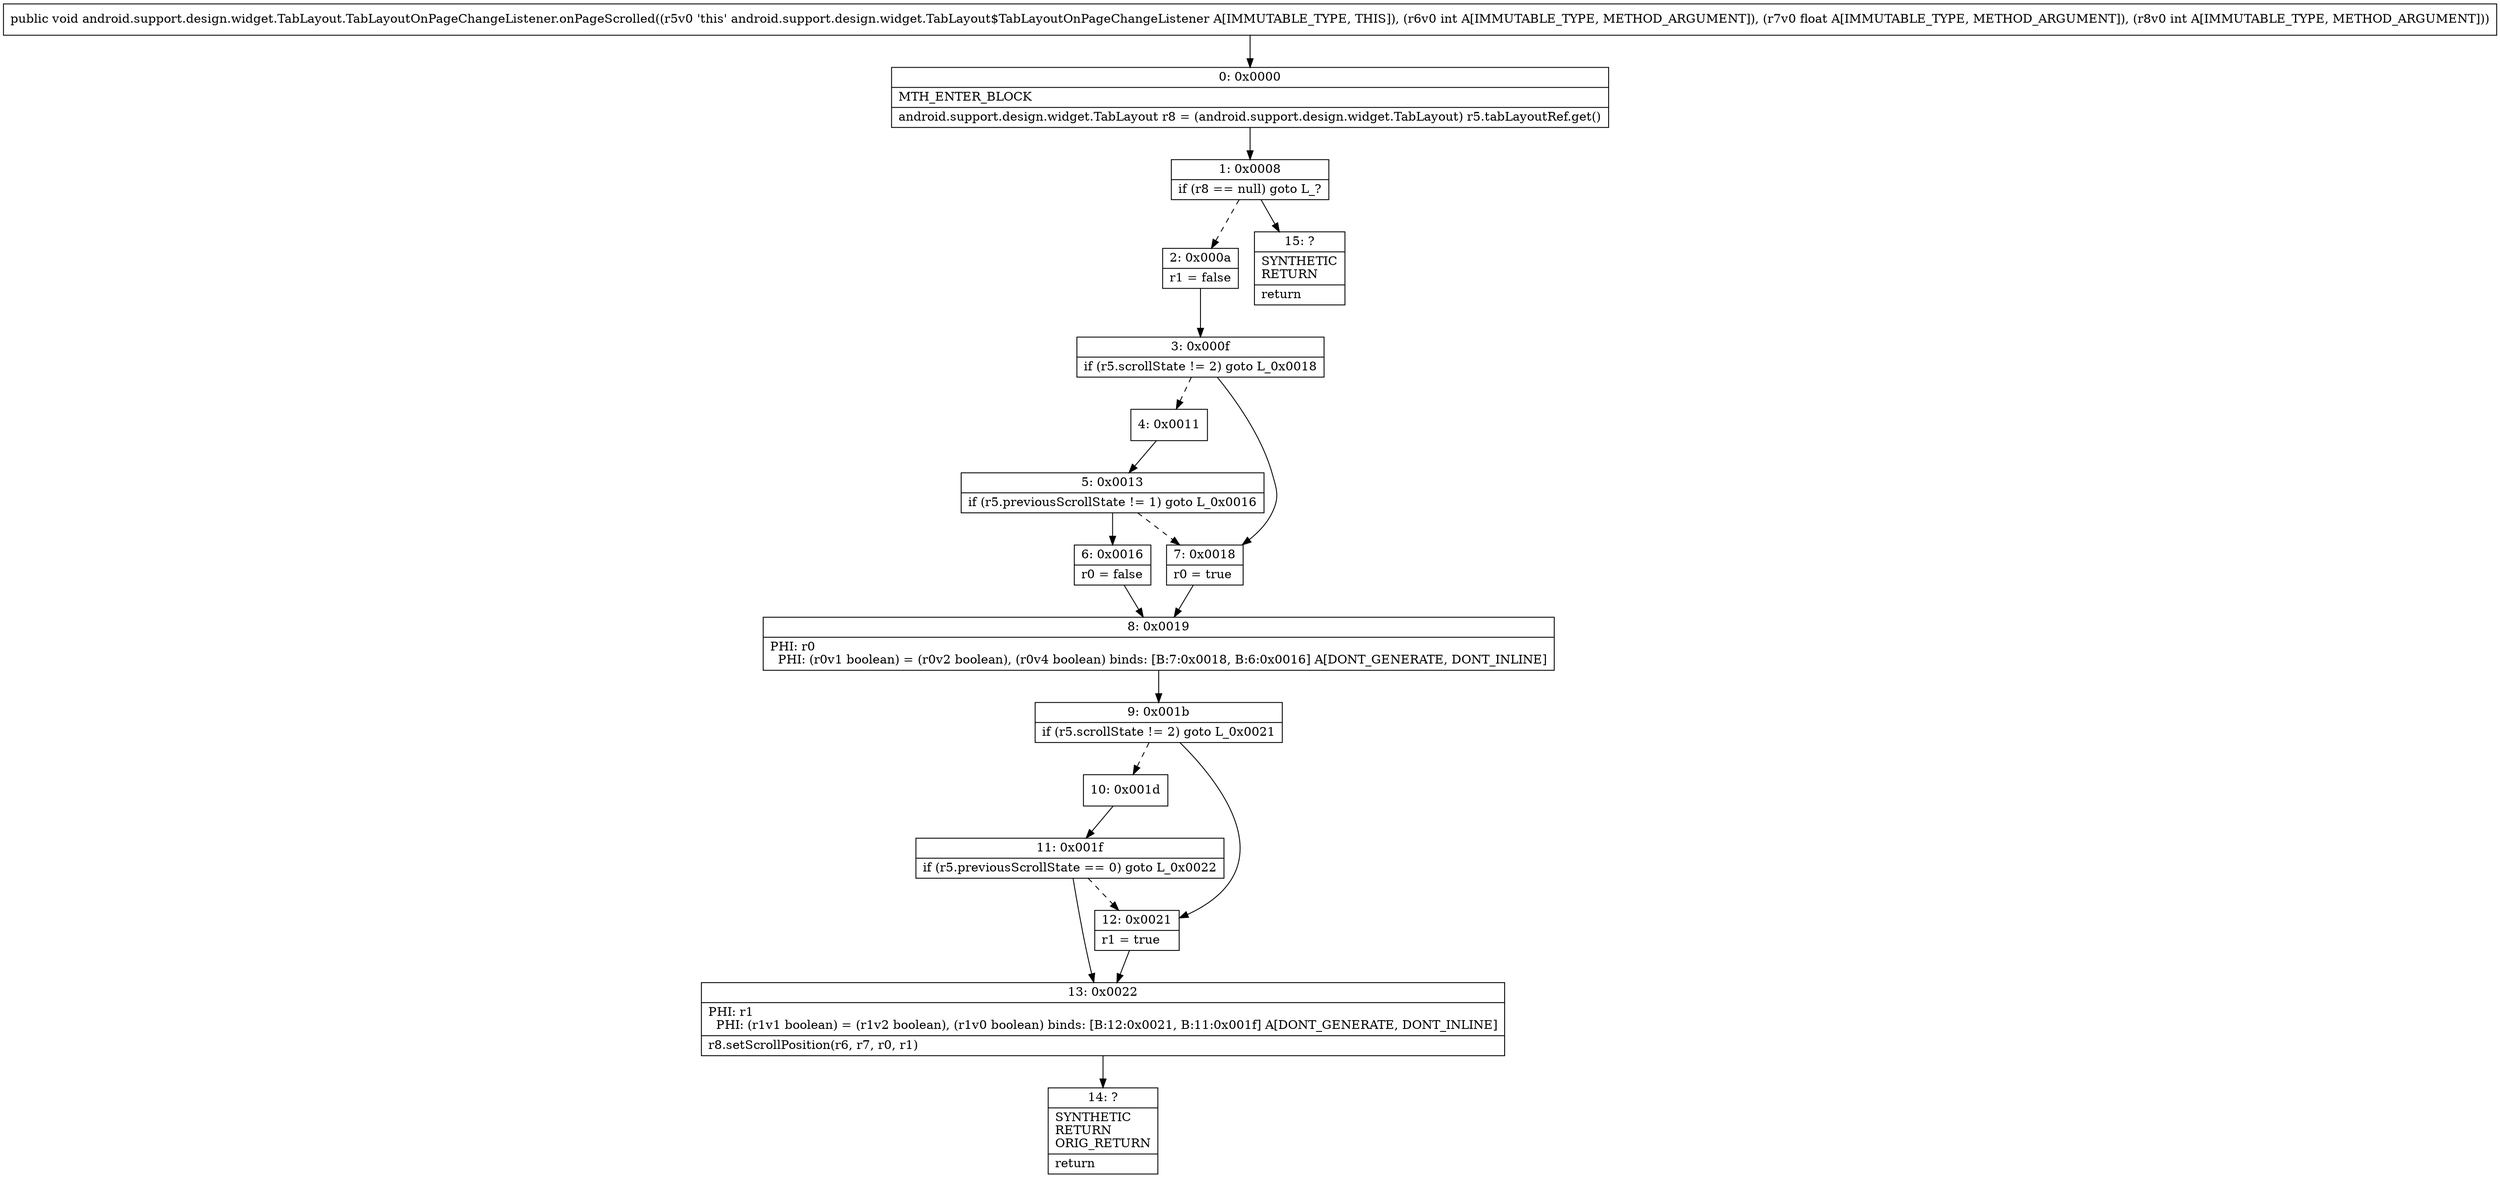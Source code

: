 digraph "CFG forandroid.support.design.widget.TabLayout.TabLayoutOnPageChangeListener.onPageScrolled(IFI)V" {
Node_0 [shape=record,label="{0\:\ 0x0000|MTH_ENTER_BLOCK\l|android.support.design.widget.TabLayout r8 = (android.support.design.widget.TabLayout) r5.tabLayoutRef.get()\l}"];
Node_1 [shape=record,label="{1\:\ 0x0008|if (r8 == null) goto L_?\l}"];
Node_2 [shape=record,label="{2\:\ 0x000a|r1 = false\l}"];
Node_3 [shape=record,label="{3\:\ 0x000f|if (r5.scrollState != 2) goto L_0x0018\l}"];
Node_4 [shape=record,label="{4\:\ 0x0011}"];
Node_5 [shape=record,label="{5\:\ 0x0013|if (r5.previousScrollState != 1) goto L_0x0016\l}"];
Node_6 [shape=record,label="{6\:\ 0x0016|r0 = false\l}"];
Node_7 [shape=record,label="{7\:\ 0x0018|r0 = true\l}"];
Node_8 [shape=record,label="{8\:\ 0x0019|PHI: r0 \l  PHI: (r0v1 boolean) = (r0v2 boolean), (r0v4 boolean) binds: [B:7:0x0018, B:6:0x0016] A[DONT_GENERATE, DONT_INLINE]\l}"];
Node_9 [shape=record,label="{9\:\ 0x001b|if (r5.scrollState != 2) goto L_0x0021\l}"];
Node_10 [shape=record,label="{10\:\ 0x001d}"];
Node_11 [shape=record,label="{11\:\ 0x001f|if (r5.previousScrollState == 0) goto L_0x0022\l}"];
Node_12 [shape=record,label="{12\:\ 0x0021|r1 = true\l}"];
Node_13 [shape=record,label="{13\:\ 0x0022|PHI: r1 \l  PHI: (r1v1 boolean) = (r1v2 boolean), (r1v0 boolean) binds: [B:12:0x0021, B:11:0x001f] A[DONT_GENERATE, DONT_INLINE]\l|r8.setScrollPosition(r6, r7, r0, r1)\l}"];
Node_14 [shape=record,label="{14\:\ ?|SYNTHETIC\lRETURN\lORIG_RETURN\l|return\l}"];
Node_15 [shape=record,label="{15\:\ ?|SYNTHETIC\lRETURN\l|return\l}"];
MethodNode[shape=record,label="{public void android.support.design.widget.TabLayout.TabLayoutOnPageChangeListener.onPageScrolled((r5v0 'this' android.support.design.widget.TabLayout$TabLayoutOnPageChangeListener A[IMMUTABLE_TYPE, THIS]), (r6v0 int A[IMMUTABLE_TYPE, METHOD_ARGUMENT]), (r7v0 float A[IMMUTABLE_TYPE, METHOD_ARGUMENT]), (r8v0 int A[IMMUTABLE_TYPE, METHOD_ARGUMENT])) }"];
MethodNode -> Node_0;
Node_0 -> Node_1;
Node_1 -> Node_2[style=dashed];
Node_1 -> Node_15;
Node_2 -> Node_3;
Node_3 -> Node_4[style=dashed];
Node_3 -> Node_7;
Node_4 -> Node_5;
Node_5 -> Node_6;
Node_5 -> Node_7[style=dashed];
Node_6 -> Node_8;
Node_7 -> Node_8;
Node_8 -> Node_9;
Node_9 -> Node_10[style=dashed];
Node_9 -> Node_12;
Node_10 -> Node_11;
Node_11 -> Node_12[style=dashed];
Node_11 -> Node_13;
Node_12 -> Node_13;
Node_13 -> Node_14;
}

